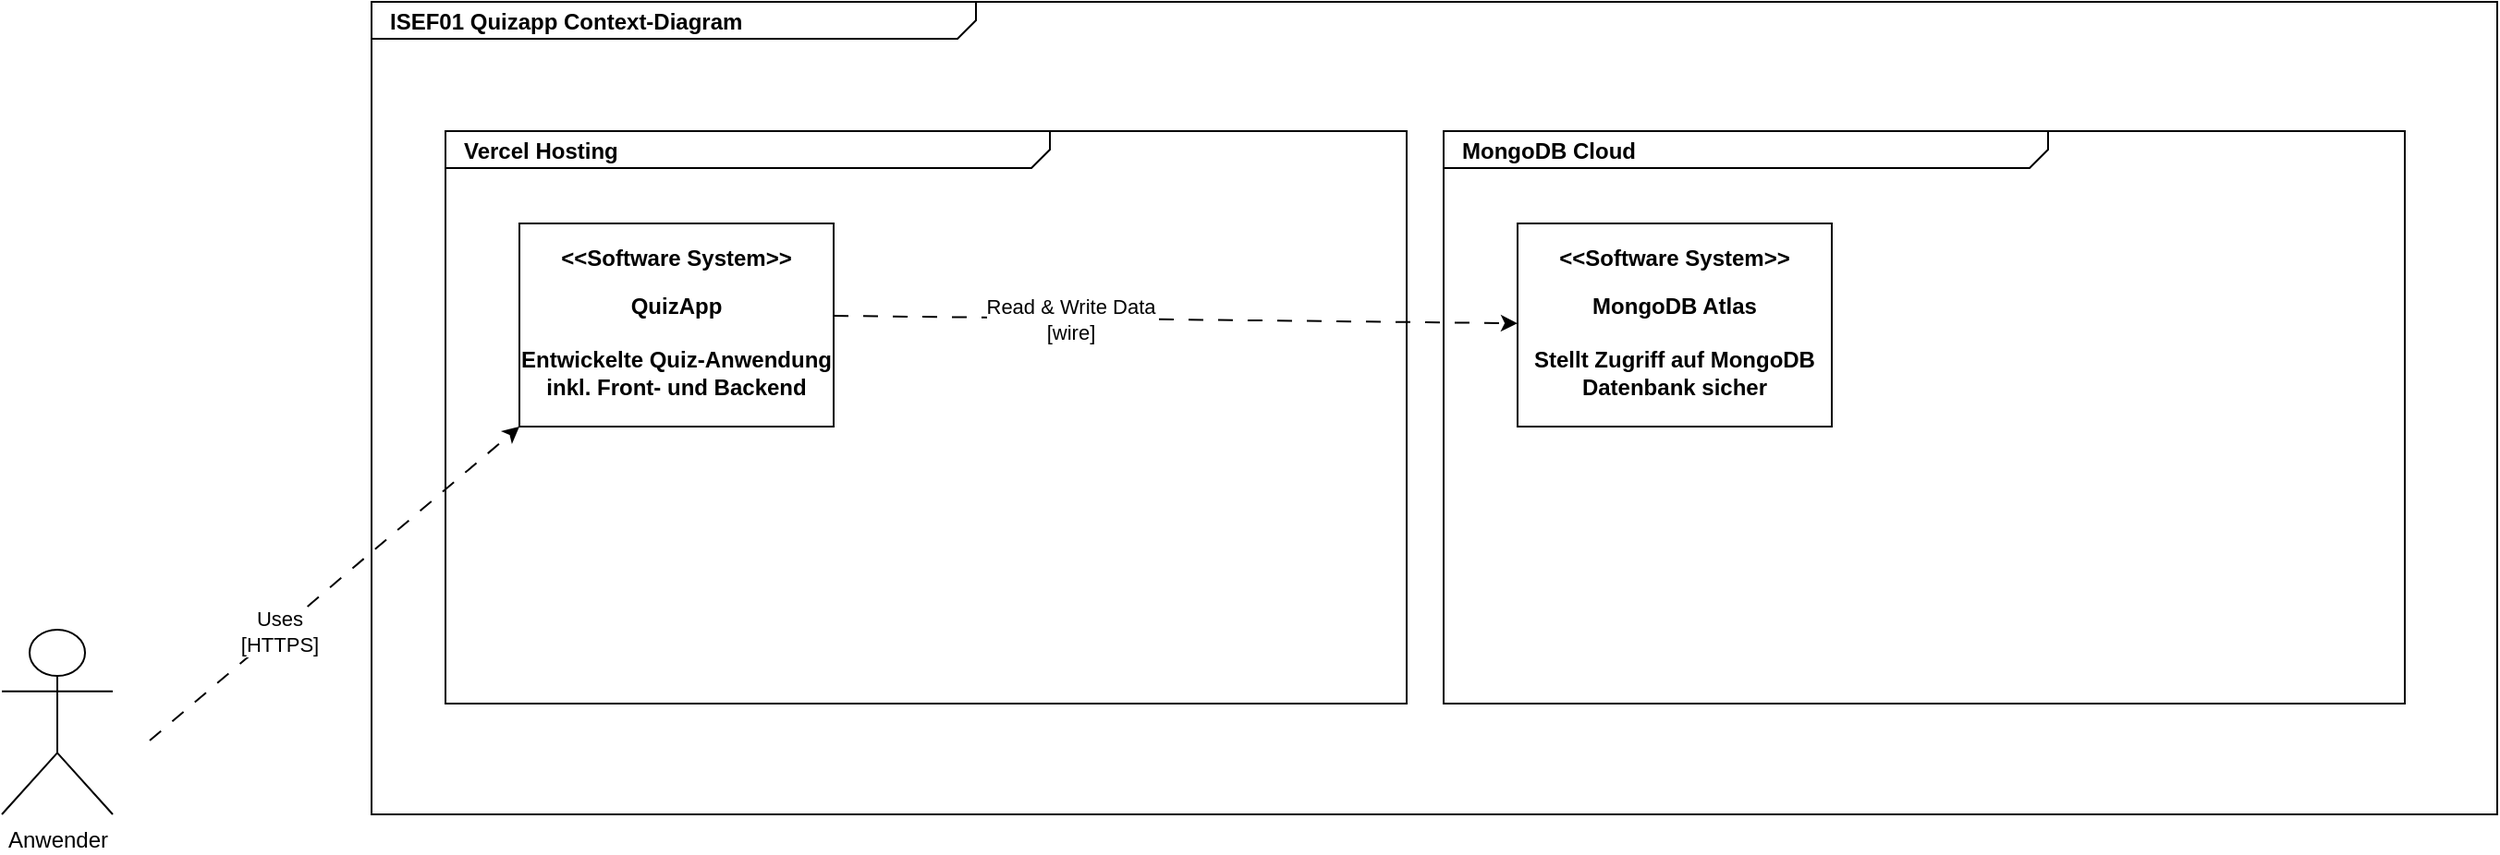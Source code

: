 <mxfile version="22.0.5" type="github">
  <diagram name="Page-1" id="929967ad-93f9-6ef4-fab6-5d389245f69c">
    <mxGraphModel dx="2074" dy="1150" grid="1" gridSize="10" guides="1" tooltips="1" connect="1" arrows="1" fold="1" page="1" pageScale="1.5" pageWidth="1169" pageHeight="826" background="none" math="0" shadow="0">
      <root>
        <mxCell id="0" style=";html=1;" />
        <mxCell id="1" style=";html=1;" parent="0" />
        <mxCell id="1672d66443f91eb5-1" value="&lt;p style=&quot;margin: 0px ; margin-top: 4px ; margin-left: 10px ; text-align: left&quot;&gt;&lt;b&gt;ISEF01 Quizapp Context-Diagram&lt;/b&gt;&lt;/p&gt;" style="html=1;strokeWidth=1;shape=mxgraph.sysml.package;html=1;overflow=fill;whiteSpace=wrap;fillColor=none;gradientColor=none;fontSize=12;align=center;labelX=327.64;" parent="1" vertex="1">
          <mxGeometry x="320" y="200" width="1150" height="440" as="geometry" />
        </mxCell>
        <mxCell id="A_FNVseMD4v95XN17Wgb-1" value="Anwender" style="shape=umlActor;verticalLabelPosition=bottom;verticalAlign=top;html=1;" vertex="1" parent="1">
          <mxGeometry x="120" y="540" width="60" height="100" as="geometry" />
        </mxCell>
        <mxCell id="A_FNVseMD4v95XN17Wgb-3" value="&lt;p style=&quot;margin: 0px ; margin-top: 4px ; margin-left: 10px ; text-align: left&quot;&gt;&lt;b&gt;Vercel Hosting&lt;/b&gt;&lt;/p&gt;" style="html=1;strokeWidth=1;shape=mxgraph.sysml.package;html=1;overflow=fill;whiteSpace=wrap;fillColor=none;gradientColor=none;fontSize=12;align=center;labelX=327.64;" vertex="1" parent="1">
          <mxGeometry x="360" y="270" width="520" height="310" as="geometry" />
        </mxCell>
        <mxCell id="A_FNVseMD4v95XN17Wgb-2" value="&lt;p&gt;&amp;lt;&amp;lt;Software System&amp;gt;&amp;gt;&lt;/p&gt;&lt;p&gt;QuizApp&lt;br&gt;&lt;br&gt;Entwickelte Quiz-Anwendung inkl. Front- und Backend&lt;/p&gt;" style="shape=rect;html=1;overflow=fill;whiteSpace=wrap;align=center;fontStyle=1" vertex="1" parent="1">
          <mxGeometry x="400" y="320" width="170" height="110" as="geometry" />
        </mxCell>
        <mxCell id="A_FNVseMD4v95XN17Wgb-4" value="&lt;p style=&quot;margin: 0px ; margin-top: 4px ; margin-left: 10px ; text-align: left&quot;&gt;&lt;b&gt;MongoDB Cloud&lt;/b&gt;&lt;/p&gt;" style="html=1;strokeWidth=1;shape=mxgraph.sysml.package;html=1;overflow=fill;whiteSpace=wrap;fillColor=none;gradientColor=none;fontSize=12;align=center;labelX=327.64;" vertex="1" parent="1">
          <mxGeometry x="900" y="270" width="520" height="310" as="geometry" />
        </mxCell>
        <mxCell id="A_FNVseMD4v95XN17Wgb-5" value="&lt;p&gt;&amp;lt;&amp;lt;Software System&amp;gt;&amp;gt;&lt;/p&gt;&lt;p&gt;MongoDB Atlas&lt;br&gt;&lt;br&gt;Stellt Zugriff auf MongoDB Datenbank sicher&lt;/p&gt;" style="shape=rect;html=1;overflow=fill;whiteSpace=wrap;align=center;fontStyle=1" vertex="1" parent="1">
          <mxGeometry x="940" y="320" width="170" height="110" as="geometry" />
        </mxCell>
        <mxCell id="A_FNVseMD4v95XN17Wgb-7" value="" style="endArrow=classic;html=1;rounded=0;dashed=1;dashPattern=8 8;entryX=0;entryY=1;entryDx=0;entryDy=0;" edge="1" parent="1" target="A_FNVseMD4v95XN17Wgb-2">
          <mxGeometry width="50" height="50" relative="1" as="geometry">
            <mxPoint x="200" y="600" as="sourcePoint" />
            <mxPoint x="220" y="740" as="targetPoint" />
          </mxGeometry>
        </mxCell>
        <mxCell id="A_FNVseMD4v95XN17Wgb-8" value="Uses&lt;br&gt;[HTTPS]" style="edgeLabel;html=1;align=center;verticalAlign=middle;resizable=0;points=[];" vertex="1" connectable="0" parent="A_FNVseMD4v95XN17Wgb-7">
          <mxGeometry x="-0.308" relative="1" as="geometry">
            <mxPoint as="offset" />
          </mxGeometry>
        </mxCell>
        <mxCell id="A_FNVseMD4v95XN17Wgb-9" value="" style="endArrow=classic;html=1;rounded=0;dashed=1;dashPattern=8 8;" edge="1" parent="1" target="A_FNVseMD4v95XN17Wgb-5">
          <mxGeometry width="50" height="50" relative="1" as="geometry">
            <mxPoint x="570" y="370" as="sourcePoint" />
            <mxPoint x="770" y="200" as="targetPoint" />
          </mxGeometry>
        </mxCell>
        <mxCell id="A_FNVseMD4v95XN17Wgb-10" value="Read &amp;amp; Write Data&lt;br&gt;[wire]" style="edgeLabel;html=1;align=center;verticalAlign=middle;resizable=0;points=[];" vertex="1" connectable="0" parent="A_FNVseMD4v95XN17Wgb-9">
          <mxGeometry x="-0.308" relative="1" as="geometry">
            <mxPoint as="offset" />
          </mxGeometry>
        </mxCell>
      </root>
    </mxGraphModel>
  </diagram>
</mxfile>
